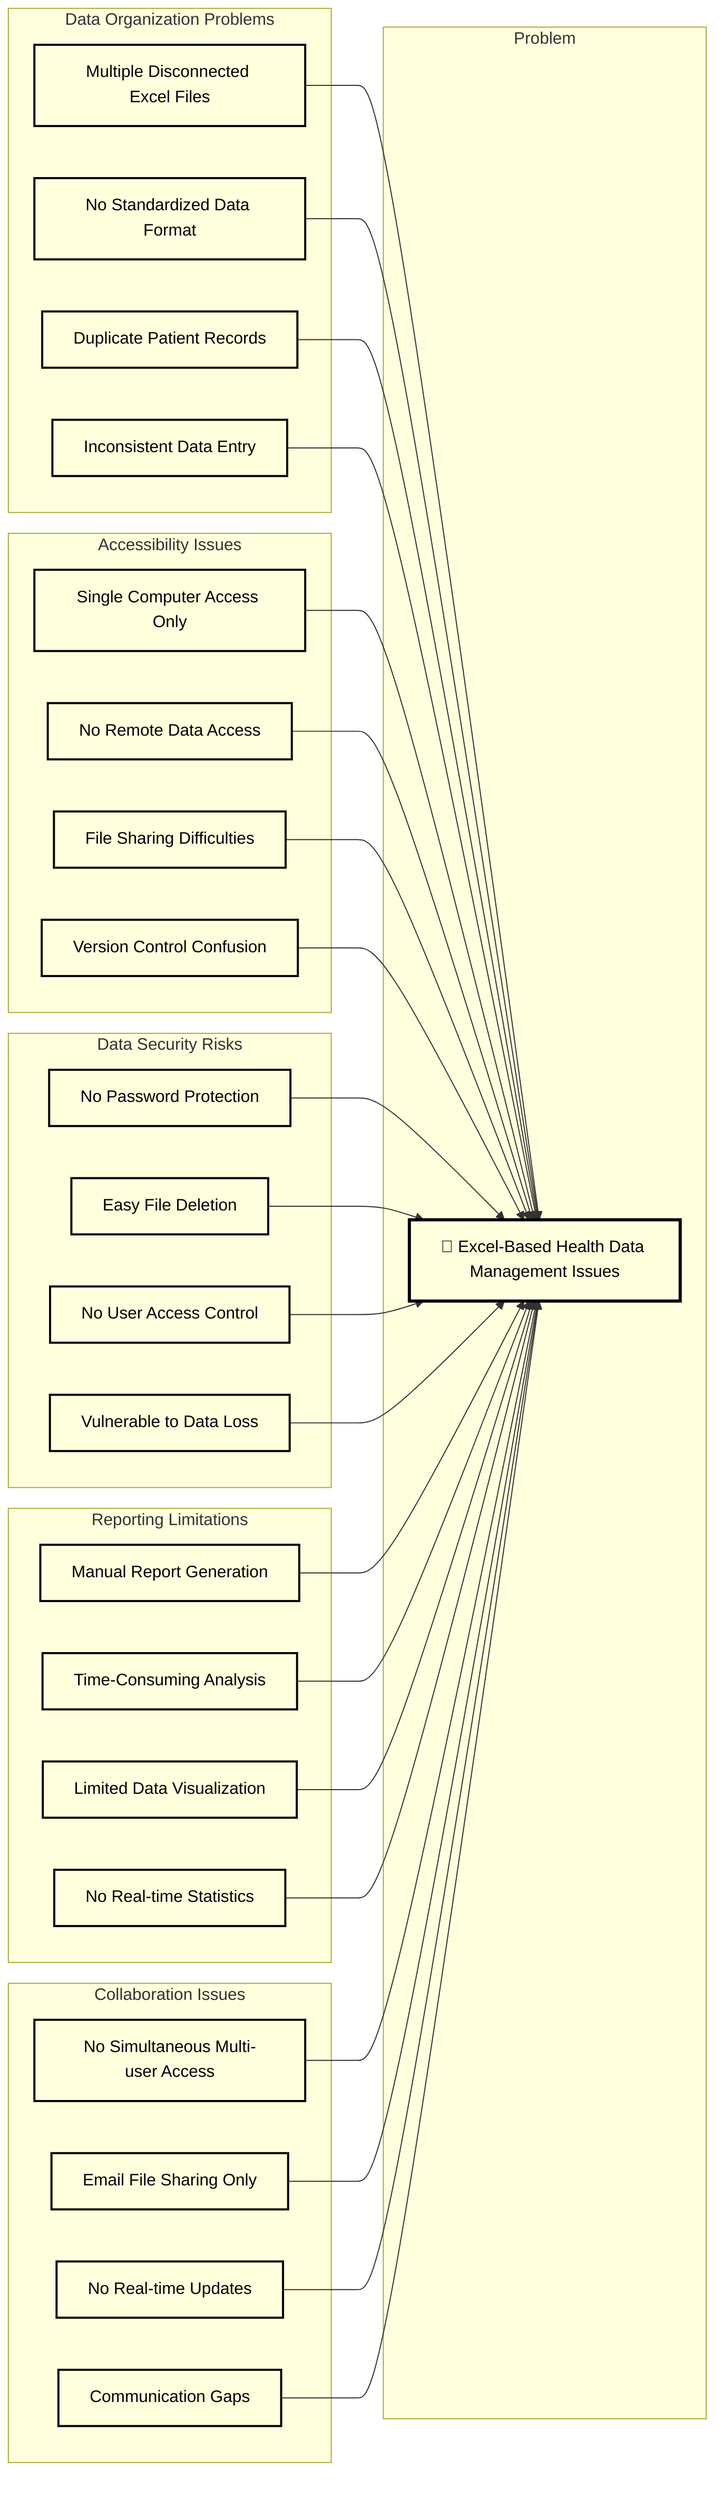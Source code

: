 graph LR
    subgraph Problem
        P[🚩 Excel-Based Health Data Management Issues]
    end

    subgraph "Data Organization Problems"
        Q1a[Multiple Disconnected Excel Files]
        Q1b[No Standardized Data Format]
        Q1c[Duplicate Patient Records]
        Q1d[Inconsistent Data Entry]
    end

    subgraph "Accessibility Issues"
        I1a[Single Computer Access Only]
        I1b[No Remote Data Access]
        I1c[File Sharing Difficulties]
        I1d[Version Control Confusion]
    end

    subgraph "Data Security Risks"
        U1a[No Password Protection]
        U1b[Easy File Deletion]
        U1c[No User Access Control]
        U1d[Vulnerable to Data Loss]
    end

    subgraph "Reporting Limitations"
        T1a[Manual Report Generation]
        T1b[Time-Consuming Analysis]
        T1c[Limited Data Visualization]
        T1d[No Real-time Statistics]
    end

    subgraph "Collaboration Issues"
        C1a[No Simultaneous Multi-user Access]
        C1b[Email File Sharing Only]
        C1c[No Real-time Updates]
        C1d[Communication Gaps]
    end

    Q1a --> P
    Q1b --> P
    Q1c --> P
    Q1d --> P
    I1a --> P
    I1b --> P
    I1c --> P
    I1d --> P
    U1a --> P
    U1b --> P
    U1c --> P
    U1d --> P
    T1a --> P
    T1b --> P
    T1c --> P
    T1d --> P
    C1a --> P
    C1b --> P
    C1c --> P
    C1d --> P

    classDef problem fill:transparent,stroke:#000,stroke-width:3px,color:#000
    classDef cause fill:transparent,stroke:#000,stroke-width:2px,color:#000

    class P problem
    class Q1a,Q1b,Q1c,Q1d,I1a,I1b,I1c,I1d,U1a,U1b,U1c,U1d,T1a,T1b,T1c,T1d,C1a,C1b,C1c,C1d cause